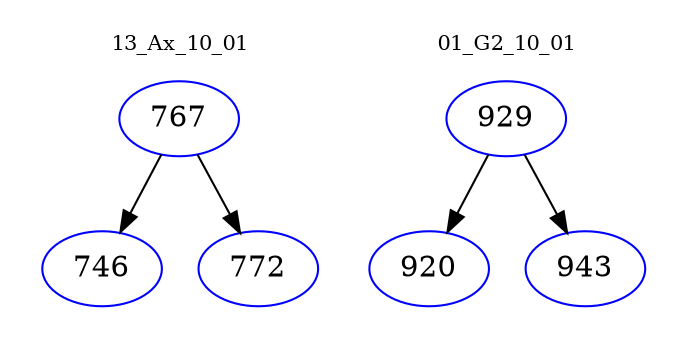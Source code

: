 digraph{
subgraph cluster_0 {
color = white
label = "13_Ax_10_01";
fontsize=10;
T0_767 [label="767", color="blue"]
T0_767 -> T0_746 [color="black"]
T0_746 [label="746", color="blue"]
T0_767 -> T0_772 [color="black"]
T0_772 [label="772", color="blue"]
}
subgraph cluster_1 {
color = white
label = "01_G2_10_01";
fontsize=10;
T1_929 [label="929", color="blue"]
T1_929 -> T1_920 [color="black"]
T1_920 [label="920", color="blue"]
T1_929 -> T1_943 [color="black"]
T1_943 [label="943", color="blue"]
}
}
